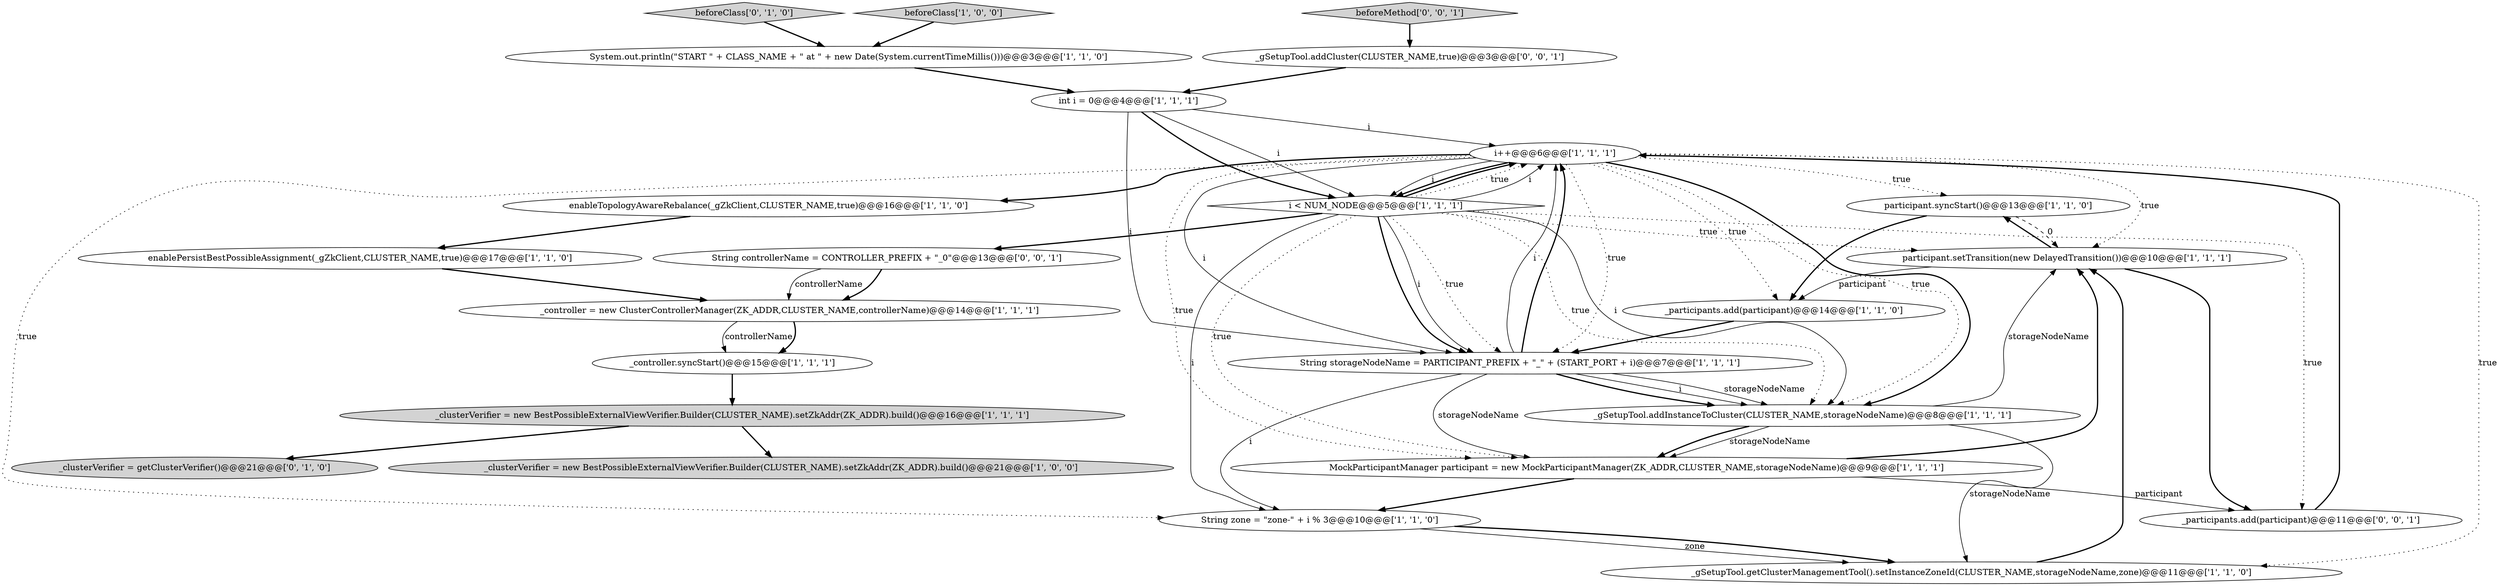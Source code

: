 digraph {
23 [style = filled, label = "String controllerName = CONTROLLER_PREFIX + \"_0\"@@@13@@@['0', '0', '1']", fillcolor = white, shape = ellipse image = "AAA0AAABBB3BBB"];
22 [style = filled, label = "beforeMethod['0', '0', '1']", fillcolor = lightgray, shape = diamond image = "AAA0AAABBB3BBB"];
8 [style = filled, label = "beforeClass['1', '0', '0']", fillcolor = lightgray, shape = diamond image = "AAA0AAABBB1BBB"];
20 [style = filled, label = "beforeClass['0', '1', '0']", fillcolor = lightgray, shape = diamond image = "AAA0AAABBB2BBB"];
6 [style = filled, label = "_clusterVerifier = new BestPossibleExternalViewVerifier.Builder(CLUSTER_NAME).setZkAddr(ZK_ADDR).build()@@@21@@@['1', '0', '0']", fillcolor = lightgray, shape = ellipse image = "AAA0AAABBB1BBB"];
4 [style = filled, label = "_controller.syncStart()@@@15@@@['1', '1', '1']", fillcolor = white, shape = ellipse image = "AAA0AAABBB1BBB"];
11 [style = filled, label = "participant.syncStart()@@@13@@@['1', '1', '0']", fillcolor = white, shape = ellipse image = "AAA0AAABBB1BBB"];
24 [style = filled, label = "_participants.add(participant)@@@11@@@['0', '0', '1']", fillcolor = white, shape = ellipse image = "AAA0AAABBB3BBB"];
15 [style = filled, label = "_gSetupTool.getClusterManagementTool().setInstanceZoneId(CLUSTER_NAME,storageNodeName,zone)@@@11@@@['1', '1', '0']", fillcolor = white, shape = ellipse image = "AAA0AAABBB1BBB"];
17 [style = filled, label = "i++@@@6@@@['1', '1', '1']", fillcolor = white, shape = ellipse image = "AAA0AAABBB1BBB"];
7 [style = filled, label = "_gSetupTool.addInstanceToCluster(CLUSTER_NAME,storageNodeName)@@@8@@@['1', '1', '1']", fillcolor = white, shape = ellipse image = "AAA0AAABBB1BBB"];
0 [style = filled, label = "participant.setTransition(new DelayedTransition())@@@10@@@['1', '1', '1']", fillcolor = white, shape = ellipse image = "AAA0AAABBB1BBB"];
9 [style = filled, label = "System.out.println(\"START \" + CLASS_NAME + \" at \" + new Date(System.currentTimeMillis()))@@@3@@@['1', '1', '0']", fillcolor = white, shape = ellipse image = "AAA0AAABBB1BBB"];
1 [style = filled, label = "int i = 0@@@4@@@['1', '1', '1']", fillcolor = white, shape = ellipse image = "AAA0AAABBB1BBB"];
2 [style = filled, label = "String storageNodeName = PARTICIPANT_PREFIX + \"_\" + (START_PORT + i)@@@7@@@['1', '1', '1']", fillcolor = white, shape = ellipse image = "AAA0AAABBB1BBB"];
21 [style = filled, label = "_gSetupTool.addCluster(CLUSTER_NAME,true)@@@3@@@['0', '0', '1']", fillcolor = white, shape = ellipse image = "AAA0AAABBB3BBB"];
12 [style = filled, label = "String zone = \"zone-\" + i % 3@@@10@@@['1', '1', '0']", fillcolor = white, shape = ellipse image = "AAA0AAABBB1BBB"];
3 [style = filled, label = "_controller = new ClusterControllerManager(ZK_ADDR,CLUSTER_NAME,controllerName)@@@14@@@['1', '1', '1']", fillcolor = white, shape = ellipse image = "AAA0AAABBB1BBB"];
10 [style = filled, label = "_clusterVerifier = new BestPossibleExternalViewVerifier.Builder(CLUSTER_NAME).setZkAddr(ZK_ADDR).build()@@@16@@@['1', '1', '1']", fillcolor = lightgray, shape = ellipse image = "AAA0AAABBB1BBB"];
5 [style = filled, label = "MockParticipantManager participant = new MockParticipantManager(ZK_ADDR,CLUSTER_NAME,storageNodeName)@@@9@@@['1', '1', '1']", fillcolor = white, shape = ellipse image = "AAA0AAABBB1BBB"];
13 [style = filled, label = "i < NUM_NODE@@@5@@@['1', '1', '1']", fillcolor = white, shape = diamond image = "AAA0AAABBB1BBB"];
19 [style = filled, label = "_clusterVerifier = getClusterVerifier()@@@21@@@['0', '1', '0']", fillcolor = lightgray, shape = ellipse image = "AAA0AAABBB2BBB"];
16 [style = filled, label = "_participants.add(participant)@@@14@@@['1', '1', '0']", fillcolor = white, shape = ellipse image = "AAA0AAABBB1BBB"];
18 [style = filled, label = "enablePersistBestPossibleAssignment(_gZkClient,CLUSTER_NAME,true)@@@17@@@['1', '1', '0']", fillcolor = white, shape = ellipse image = "AAA0AAABBB1BBB"];
14 [style = filled, label = "enableTopologyAwareRebalance(_gZkClient,CLUSTER_NAME,true)@@@16@@@['1', '1', '0']", fillcolor = white, shape = ellipse image = "AAA0AAABBB1BBB"];
18->3 [style = bold, label=""];
23->3 [style = bold, label=""];
0->16 [style = solid, label="participant"];
12->15 [style = solid, label="zone"];
7->15 [style = solid, label="storageNodeName"];
1->13 [style = solid, label="i"];
7->0 [style = solid, label="storageNodeName"];
8->9 [style = bold, label=""];
17->0 [style = dotted, label="true"];
17->13 [style = solid, label="i"];
10->6 [style = bold, label=""];
14->18 [style = bold, label=""];
17->16 [style = dotted, label="true"];
2->17 [style = solid, label="i"];
2->7 [style = bold, label=""];
13->12 [style = solid, label="i"];
17->7 [style = dotted, label="true"];
13->17 [style = bold, label=""];
12->15 [style = bold, label=""];
13->23 [style = bold, label=""];
24->17 [style = bold, label=""];
17->14 [style = bold, label=""];
11->16 [style = bold, label=""];
13->24 [style = dotted, label="true"];
13->17 [style = dotted, label="true"];
0->11 [style = bold, label=""];
13->2 [style = solid, label="i"];
1->2 [style = solid, label="i"];
2->17 [style = bold, label=""];
10->19 [style = bold, label=""];
0->24 [style = bold, label=""];
16->2 [style = bold, label=""];
17->15 [style = dotted, label="true"];
5->0 [style = bold, label=""];
15->0 [style = bold, label=""];
17->12 [style = dotted, label="true"];
13->2 [style = dotted, label="true"];
11->0 [style = dashed, label="0"];
5->24 [style = solid, label="participant"];
2->7 [style = solid, label="i"];
17->13 [style = bold, label=""];
3->4 [style = solid, label="controllerName"];
7->5 [style = solid, label="storageNodeName"];
1->17 [style = solid, label="i"];
23->3 [style = solid, label="controllerName"];
13->0 [style = dotted, label="true"];
17->2 [style = dotted, label="true"];
2->7 [style = solid, label="storageNodeName"];
2->5 [style = solid, label="storageNodeName"];
7->5 [style = bold, label=""];
4->10 [style = bold, label=""];
17->11 [style = dotted, label="true"];
5->12 [style = bold, label=""];
13->7 [style = solid, label="i"];
21->1 [style = bold, label=""];
20->9 [style = bold, label=""];
22->21 [style = bold, label=""];
13->5 [style = dotted, label="true"];
17->7 [style = bold, label=""];
13->2 [style = bold, label=""];
17->5 [style = dotted, label="true"];
9->1 [style = bold, label=""];
13->17 [style = solid, label="i"];
13->7 [style = dotted, label="true"];
3->4 [style = bold, label=""];
2->12 [style = solid, label="i"];
17->2 [style = solid, label="i"];
1->13 [style = bold, label=""];
}
